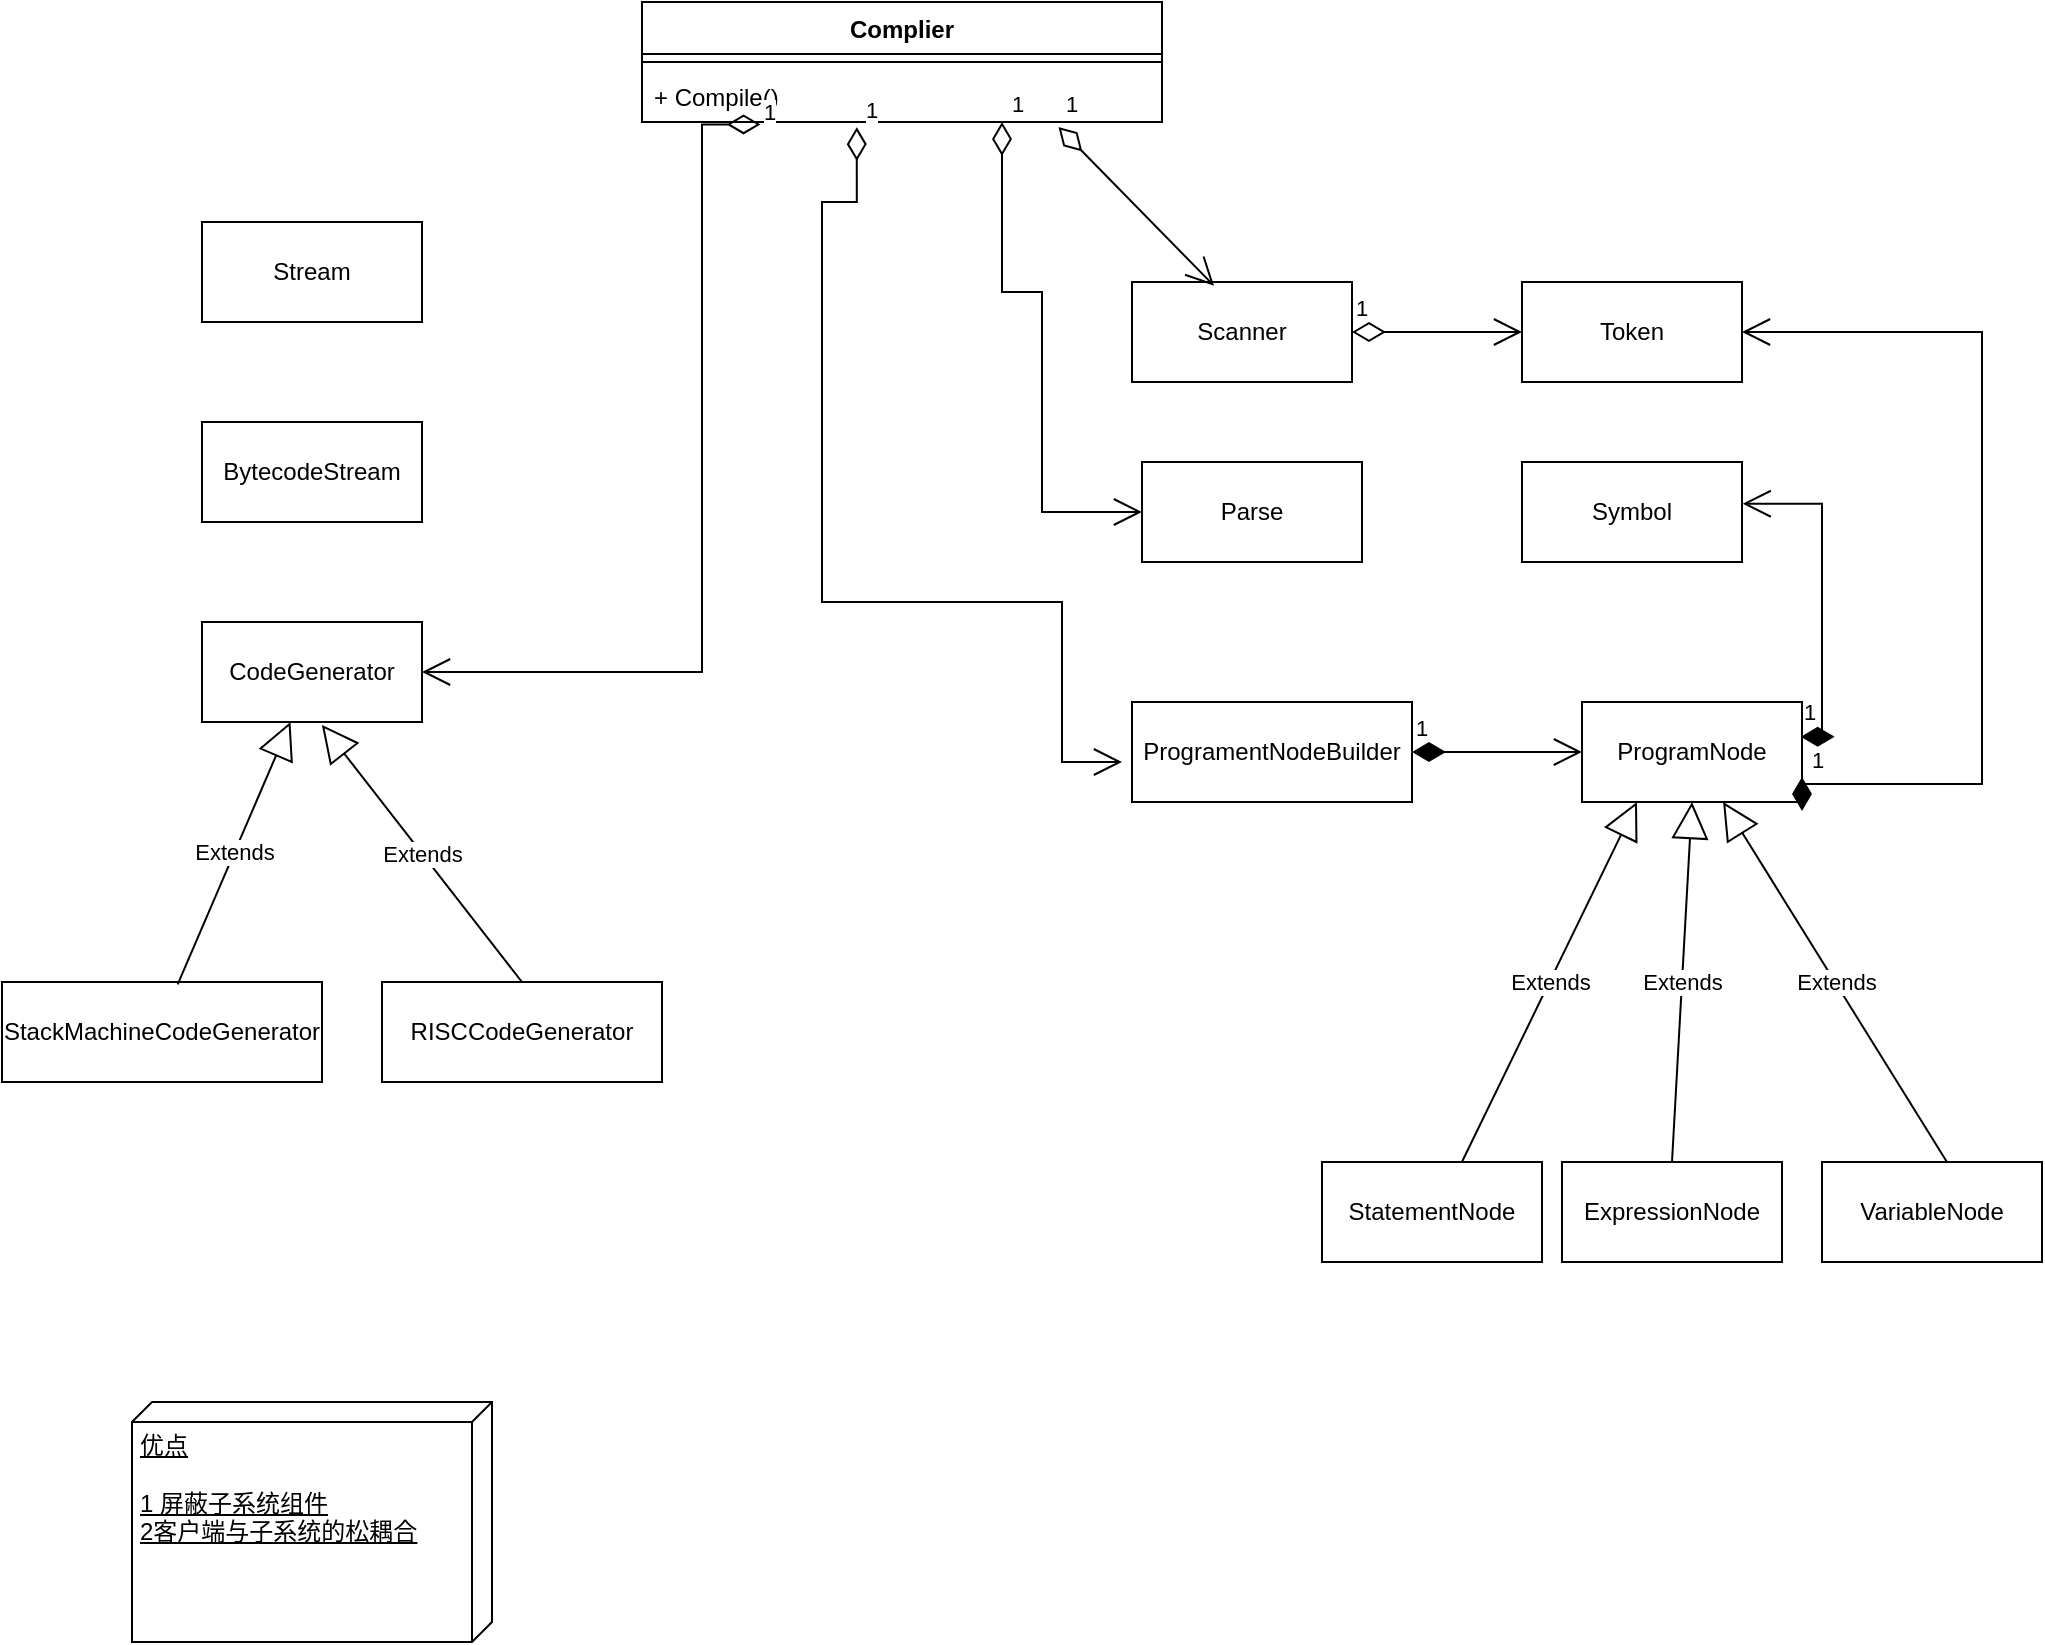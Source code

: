 <mxfile version="21.3.6" type="device">
  <diagram name="第 1 页" id="f5Uc8XOkuXACOkL9695q">
    <mxGraphModel dx="2257" dy="775" grid="1" gridSize="10" guides="1" tooltips="1" connect="1" arrows="1" fold="1" page="1" pageScale="1" pageWidth="827" pageHeight="1169" math="0" shadow="0">
      <root>
        <mxCell id="0" />
        <mxCell id="1" parent="0" />
        <mxCell id="Uv7lAdZZ9VbFyADVuO50-1" value="Complier" style="swimlane;fontStyle=1;align=center;verticalAlign=top;childLayout=stackLayout;horizontal=1;startSize=26;horizontalStack=0;resizeParent=1;resizeParentMax=0;resizeLast=0;collapsible=1;marginBottom=0;whiteSpace=wrap;html=1;" vertex="1" parent="1">
          <mxGeometry x="170" y="270" width="260" height="60" as="geometry" />
        </mxCell>
        <mxCell id="Uv7lAdZZ9VbFyADVuO50-3" value="" style="line;strokeWidth=1;fillColor=none;align=left;verticalAlign=middle;spacingTop=-1;spacingLeft=3;spacingRight=3;rotatable=0;labelPosition=right;points=[];portConstraint=eastwest;strokeColor=inherit;" vertex="1" parent="Uv7lAdZZ9VbFyADVuO50-1">
          <mxGeometry y="26" width="260" height="8" as="geometry" />
        </mxCell>
        <mxCell id="Uv7lAdZZ9VbFyADVuO50-4" value="+ Compile()" style="text;strokeColor=none;fillColor=none;align=left;verticalAlign=top;spacingLeft=4;spacingRight=4;overflow=hidden;rotatable=0;points=[[0,0.5],[1,0.5]];portConstraint=eastwest;whiteSpace=wrap;html=1;" vertex="1" parent="Uv7lAdZZ9VbFyADVuO50-1">
          <mxGeometry y="34" width="260" height="26" as="geometry" />
        </mxCell>
        <mxCell id="Uv7lAdZZ9VbFyADVuO50-5" value="Parse&lt;br&gt;" style="html=1;whiteSpace=wrap;" vertex="1" parent="1">
          <mxGeometry x="420" y="500" width="110" height="50" as="geometry" />
        </mxCell>
        <mxCell id="Uv7lAdZZ9VbFyADVuO50-6" value="Token" style="html=1;whiteSpace=wrap;" vertex="1" parent="1">
          <mxGeometry x="610" y="410" width="110" height="50" as="geometry" />
        </mxCell>
        <mxCell id="Uv7lAdZZ9VbFyADVuO50-7" value="Scanner" style="html=1;whiteSpace=wrap;" vertex="1" parent="1">
          <mxGeometry x="415" y="410" width="110" height="50" as="geometry" />
        </mxCell>
        <mxCell id="Uv7lAdZZ9VbFyADVuO50-8" value="Symbol" style="html=1;whiteSpace=wrap;" vertex="1" parent="1">
          <mxGeometry x="610" y="500" width="110" height="50" as="geometry" />
        </mxCell>
        <mxCell id="Uv7lAdZZ9VbFyADVuO50-9" value="ProgramentNodeBuilder" style="html=1;whiteSpace=wrap;" vertex="1" parent="1">
          <mxGeometry x="415" y="620" width="140" height="50" as="geometry" />
        </mxCell>
        <mxCell id="Uv7lAdZZ9VbFyADVuO50-10" value="ProgramNode" style="html=1;whiteSpace=wrap;" vertex="1" parent="1">
          <mxGeometry x="640" y="620" width="110" height="50" as="geometry" />
        </mxCell>
        <mxCell id="Uv7lAdZZ9VbFyADVuO50-11" value="Stream" style="html=1;whiteSpace=wrap;" vertex="1" parent="1">
          <mxGeometry x="-50" y="380" width="110" height="50" as="geometry" />
        </mxCell>
        <mxCell id="Uv7lAdZZ9VbFyADVuO50-12" value="BytecodeStream" style="html=1;whiteSpace=wrap;" vertex="1" parent="1">
          <mxGeometry x="-50" y="480" width="110" height="50" as="geometry" />
        </mxCell>
        <mxCell id="Uv7lAdZZ9VbFyADVuO50-13" value="CodeGenerator" style="html=1;whiteSpace=wrap;" vertex="1" parent="1">
          <mxGeometry x="-50" y="580" width="110" height="50" as="geometry" />
        </mxCell>
        <mxCell id="Uv7lAdZZ9VbFyADVuO50-14" value="StackMachineCodeGenerator&lt;br&gt;" style="html=1;whiteSpace=wrap;" vertex="1" parent="1">
          <mxGeometry x="-150" y="760" width="160" height="50" as="geometry" />
        </mxCell>
        <mxCell id="Uv7lAdZZ9VbFyADVuO50-15" value="RISCCodeGenerator" style="html=1;whiteSpace=wrap;" vertex="1" parent="1">
          <mxGeometry x="40" y="760" width="140" height="50" as="geometry" />
        </mxCell>
        <mxCell id="Uv7lAdZZ9VbFyADVuO50-16" value="Extends" style="endArrow=block;endSize=16;endFill=0;html=1;rounded=0;exitX=0.549;exitY=0.023;exitDx=0;exitDy=0;exitPerimeter=0;" edge="1" parent="1" source="Uv7lAdZZ9VbFyADVuO50-14" target="Uv7lAdZZ9VbFyADVuO50-13">
          <mxGeometry width="160" relative="1" as="geometry">
            <mxPoint x="-140" y="710" as="sourcePoint" />
            <mxPoint x="20" y="710" as="targetPoint" />
          </mxGeometry>
        </mxCell>
        <mxCell id="Uv7lAdZZ9VbFyADVuO50-17" value="Extends" style="endArrow=block;endSize=16;endFill=0;html=1;rounded=0;exitX=0.5;exitY=0;exitDx=0;exitDy=0;entryX=0.545;entryY=1.029;entryDx=0;entryDy=0;entryPerimeter=0;" edge="1" parent="1" source="Uv7lAdZZ9VbFyADVuO50-15" target="Uv7lAdZZ9VbFyADVuO50-13">
          <mxGeometry width="160" relative="1" as="geometry">
            <mxPoint x="-98" y="771" as="sourcePoint" />
            <mxPoint x="-3" y="640" as="targetPoint" />
          </mxGeometry>
        </mxCell>
        <mxCell id="Uv7lAdZZ9VbFyADVuO50-18" value="StatementNode" style="html=1;whiteSpace=wrap;" vertex="1" parent="1">
          <mxGeometry x="510" y="850" width="110" height="50" as="geometry" />
        </mxCell>
        <mxCell id="Uv7lAdZZ9VbFyADVuO50-19" value="ExpressionNode" style="html=1;whiteSpace=wrap;" vertex="1" parent="1">
          <mxGeometry x="630" y="850" width="110" height="50" as="geometry" />
        </mxCell>
        <mxCell id="Uv7lAdZZ9VbFyADVuO50-20" value="VariableNode" style="html=1;whiteSpace=wrap;" vertex="1" parent="1">
          <mxGeometry x="760" y="850" width="110" height="50" as="geometry" />
        </mxCell>
        <mxCell id="Uv7lAdZZ9VbFyADVuO50-21" value="Extends" style="endArrow=block;endSize=16;endFill=0;html=1;rounded=0;exitX=0.568;exitY=0;exitDx=0;exitDy=0;exitPerimeter=0;" edge="1" parent="1" source="Uv7lAdZZ9VbFyADVuO50-20" target="Uv7lAdZZ9VbFyADVuO50-10">
          <mxGeometry width="160" relative="1" as="geometry">
            <mxPoint x="650" y="770" as="sourcePoint" />
            <mxPoint x="810" y="770" as="targetPoint" />
          </mxGeometry>
        </mxCell>
        <mxCell id="Uv7lAdZZ9VbFyADVuO50-22" value="Extends" style="endArrow=block;endSize=16;endFill=0;html=1;rounded=0;exitX=0.5;exitY=0;exitDx=0;exitDy=0;entryX=0.5;entryY=1;entryDx=0;entryDy=0;" edge="1" parent="1" source="Uv7lAdZZ9VbFyADVuO50-19" target="Uv7lAdZZ9VbFyADVuO50-10">
          <mxGeometry width="160" relative="1" as="geometry">
            <mxPoint x="760" y="860" as="sourcePoint" />
            <mxPoint x="639" y="670" as="targetPoint" />
          </mxGeometry>
        </mxCell>
        <mxCell id="Uv7lAdZZ9VbFyADVuO50-23" value="Extends" style="endArrow=block;endSize=16;endFill=0;html=1;rounded=0;exitX=0.636;exitY=0;exitDx=0;exitDy=0;entryX=0.25;entryY=1;entryDx=0;entryDy=0;exitPerimeter=0;" edge="1" parent="1" source="Uv7lAdZZ9VbFyADVuO50-18" target="Uv7lAdZZ9VbFyADVuO50-10">
          <mxGeometry width="160" relative="1" as="geometry">
            <mxPoint x="610" y="850" as="sourcePoint" />
            <mxPoint x="610" y="660" as="targetPoint" />
          </mxGeometry>
        </mxCell>
        <mxCell id="Uv7lAdZZ9VbFyADVuO50-24" value="1" style="endArrow=open;html=1;endSize=12;startArrow=diamondThin;startSize=14;startFill=1;align=left;verticalAlign=bottom;rounded=0;exitX=1;exitY=0.5;exitDx=0;exitDy=0;" edge="1" parent="1" source="Uv7lAdZZ9VbFyADVuO50-9" target="Uv7lAdZZ9VbFyADVuO50-10">
          <mxGeometry x="-1" y="3" relative="1" as="geometry">
            <mxPoint x="500" y="640" as="sourcePoint" />
            <mxPoint x="660" y="640" as="targetPoint" />
          </mxGeometry>
        </mxCell>
        <mxCell id="Uv7lAdZZ9VbFyADVuO50-25" value="1" style="endArrow=open;html=1;endSize=12;startArrow=diamondThin;startSize=14;startFill=1;edgeStyle=orthogonalEdgeStyle;align=left;verticalAlign=bottom;rounded=0;entryX=1.003;entryY=0.417;entryDx=0;entryDy=0;entryPerimeter=0;exitX=0.994;exitY=0.348;exitDx=0;exitDy=0;exitPerimeter=0;" edge="1" parent="1" source="Uv7lAdZZ9VbFyADVuO50-10" target="Uv7lAdZZ9VbFyADVuO50-8">
          <mxGeometry x="-1" y="3" relative="1" as="geometry">
            <mxPoint x="760" y="650" as="sourcePoint" />
            <mxPoint x="960" y="630" as="targetPoint" />
          </mxGeometry>
        </mxCell>
        <mxCell id="Uv7lAdZZ9VbFyADVuO50-26" value="1" style="endArrow=open;html=1;endSize=12;startArrow=diamondThin;startSize=14;startFill=1;edgeStyle=orthogonalEdgeStyle;align=left;verticalAlign=bottom;rounded=0;entryX=1;entryY=0.5;entryDx=0;entryDy=0;exitX=1;exitY=0.75;exitDx=0;exitDy=0;" edge="1" parent="1" source="Uv7lAdZZ9VbFyADVuO50-10" target="Uv7lAdZZ9VbFyADVuO50-6">
          <mxGeometry x="-1" y="3" relative="1" as="geometry">
            <mxPoint x="770" y="660" as="sourcePoint" />
            <mxPoint x="730" y="531" as="targetPoint" />
            <Array as="points">
              <mxPoint x="750" y="661" />
              <mxPoint x="840" y="661" />
              <mxPoint x="840" y="435" />
            </Array>
          </mxGeometry>
        </mxCell>
        <mxCell id="Uv7lAdZZ9VbFyADVuO50-27" value="1" style="endArrow=open;html=1;endSize=12;startArrow=diamondThin;startSize=14;startFill=0;align=left;verticalAlign=bottom;rounded=0;exitX=0.801;exitY=1.099;exitDx=0;exitDy=0;exitPerimeter=0;entryX=0.373;entryY=0.038;entryDx=0;entryDy=0;entryPerimeter=0;" edge="1" parent="1" source="Uv7lAdZZ9VbFyADVuO50-4" target="Uv7lAdZZ9VbFyADVuO50-7">
          <mxGeometry x="-1" y="3" relative="1" as="geometry">
            <mxPoint x="280" y="360" as="sourcePoint" />
            <mxPoint x="440" y="360" as="targetPoint" />
          </mxGeometry>
        </mxCell>
        <mxCell id="Uv7lAdZZ9VbFyADVuO50-28" value="1" style="endArrow=open;html=1;endSize=12;startArrow=diamondThin;startSize=14;startFill=0;align=left;verticalAlign=bottom;rounded=0;entryX=0;entryY=0.5;entryDx=0;entryDy=0;edgeStyle=orthogonalEdgeStyle;" edge="1" parent="1" source="Uv7lAdZZ9VbFyADVuO50-4" target="Uv7lAdZZ9VbFyADVuO50-5">
          <mxGeometry x="-1" y="3" relative="1" as="geometry">
            <mxPoint x="405" y="342" as="sourcePoint" />
            <mxPoint x="451" y="422" as="targetPoint" />
            <Array as="points">
              <mxPoint x="350" y="415" />
              <mxPoint x="370" y="415" />
              <mxPoint x="370" y="525" />
            </Array>
          </mxGeometry>
        </mxCell>
        <mxCell id="Uv7lAdZZ9VbFyADVuO50-29" value="1" style="endArrow=open;html=1;endSize=12;startArrow=diamondThin;startSize=14;startFill=0;align=left;verticalAlign=bottom;rounded=0;" edge="1" parent="1" source="Uv7lAdZZ9VbFyADVuO50-7">
          <mxGeometry x="-1" y="3" relative="1" as="geometry">
            <mxPoint x="530" y="435" as="sourcePoint" />
            <mxPoint x="610" y="435" as="targetPoint" />
          </mxGeometry>
        </mxCell>
        <mxCell id="Uv7lAdZZ9VbFyADVuO50-30" value="1" style="endArrow=open;html=1;endSize=12;startArrow=diamondThin;startSize=14;startFill=0;edgeStyle=orthogonalEdgeStyle;align=left;verticalAlign=bottom;rounded=0;exitX=0.413;exitY=1.099;exitDx=0;exitDy=0;exitPerimeter=0;" edge="1" parent="1" source="Uv7lAdZZ9VbFyADVuO50-4">
          <mxGeometry x="-1" y="3" relative="1" as="geometry">
            <mxPoint x="640" y="620" as="sourcePoint" />
            <mxPoint x="410" y="650" as="targetPoint" />
            <Array as="points">
              <mxPoint x="277" y="370" />
              <mxPoint x="260" y="370" />
              <mxPoint x="260" y="570" />
              <mxPoint x="380" y="570" />
              <mxPoint x="380" y="650" />
            </Array>
          </mxGeometry>
        </mxCell>
        <mxCell id="Uv7lAdZZ9VbFyADVuO50-31" value="1" style="endArrow=open;html=1;endSize=12;startArrow=diamondThin;startSize=14;startFill=0;edgeStyle=orthogonalEdgeStyle;align=left;verticalAlign=bottom;rounded=0;exitX=0.228;exitY=1.046;exitDx=0;exitDy=0;exitPerimeter=0;" edge="1" parent="1" source="Uv7lAdZZ9VbFyADVuO50-4" target="Uv7lAdZZ9VbFyADVuO50-13">
          <mxGeometry x="-1" y="3" relative="1" as="geometry">
            <mxPoint x="320" y="610" as="sourcePoint" />
            <mxPoint x="480" y="610" as="targetPoint" />
            <Array as="points">
              <mxPoint x="200" y="331" />
              <mxPoint x="200" y="605" />
            </Array>
          </mxGeometry>
        </mxCell>
        <mxCell id="Uv7lAdZZ9VbFyADVuO50-33" value="优点&lt;br&gt;&lt;br&gt;1 屏蔽子系统组件&lt;br&gt;2客户端与子系统的松耦合" style="verticalAlign=top;align=left;spacingTop=8;spacingLeft=2;spacingRight=12;shape=cube;size=10;direction=south;fontStyle=4;html=1;whiteSpace=wrap;" vertex="1" parent="1">
          <mxGeometry x="-85" y="970" width="180" height="120" as="geometry" />
        </mxCell>
      </root>
    </mxGraphModel>
  </diagram>
</mxfile>
